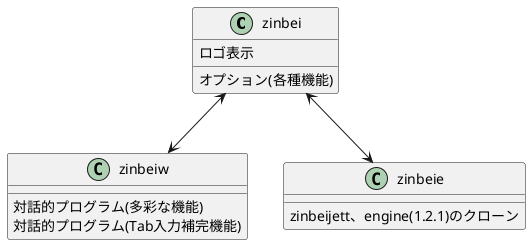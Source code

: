 @startuml zinbei

zinbei <--> zinbeiw
zinbei <--> zinbeie

zinbei : オプション(各種機能)
zinbei : ロゴ表示

zinbeiw : 対話的プログラム(多彩な機能)
zinbeiw : 対話的プログラム(Tab入力補完機能)

zinbeie : zinbeijett、engine(1.2.1)のクローン

@enduml
